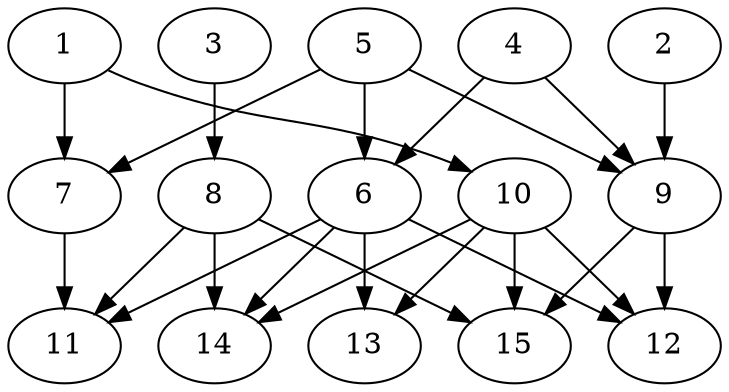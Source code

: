// DAG automatically generated by daggen at Thu Oct  3 13:59:27 2019
// ./daggen --dot -n 15 --ccr 0.5 --fat 0.7 --regular 0.9 --density 0.6 --mindata 5242880 --maxdata 52428800 
digraph G {
  1 [size="76587008", alpha="0.14", expect_size="38293504"] 
  1 -> 7 [size ="38293504"]
  1 -> 10 [size ="38293504"]
  2 [size="75028480", alpha="0.07", expect_size="37514240"] 
  2 -> 9 [size ="37514240"]
  3 [size="70912000", alpha="0.16", expect_size="35456000"] 
  3 -> 8 [size ="35456000"]
  4 [size="53952512", alpha="0.13", expect_size="26976256"] 
  4 -> 6 [size ="26976256"]
  4 -> 9 [size ="26976256"]
  5 [size="68923392", alpha="0.20", expect_size="34461696"] 
  5 -> 6 [size ="34461696"]
  5 -> 7 [size ="34461696"]
  5 -> 9 [size ="34461696"]
  6 [size="34764800", alpha="0.04", expect_size="17382400"] 
  6 -> 11 [size ="17382400"]
  6 -> 12 [size ="17382400"]
  6 -> 13 [size ="17382400"]
  6 -> 14 [size ="17382400"]
  7 [size="43515904", alpha="0.03", expect_size="21757952"] 
  7 -> 11 [size ="21757952"]
  8 [size="73779200", alpha="0.01", expect_size="36889600"] 
  8 -> 11 [size ="36889600"]
  8 -> 14 [size ="36889600"]
  8 -> 15 [size ="36889600"]
  9 [size="62959616", alpha="0.01", expect_size="31479808"] 
  9 -> 12 [size ="31479808"]
  9 -> 15 [size ="31479808"]
  10 [size="97671168", alpha="0.10", expect_size="48835584"] 
  10 -> 12 [size ="48835584"]
  10 -> 13 [size ="48835584"]
  10 -> 14 [size ="48835584"]
  10 -> 15 [size ="48835584"]
  11 [size="18239488", alpha="0.03", expect_size="9119744"] 
  12 [size="86358016", alpha="0.14", expect_size="43179008"] 
  13 [size="24287232", alpha="0.16", expect_size="12143616"] 
  14 [size="98555904", alpha="0.19", expect_size="49277952"] 
  15 [size="64104448", alpha="0.14", expect_size="32052224"] 
}
